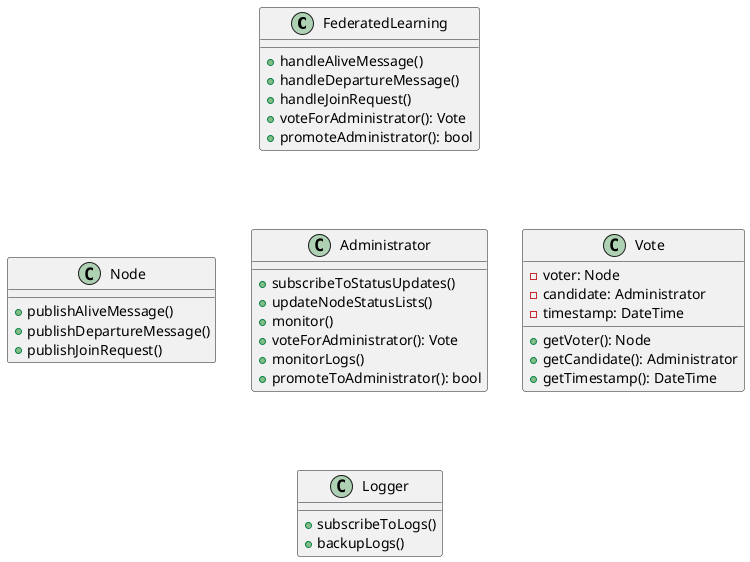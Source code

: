 @startuml
!define RECTANGLE class

RECTANGLE FederatedLearning {
  + handleAliveMessage()
  + handleDepartureMessage()
  + handleJoinRequest()
  + voteForAdministrator(): Vote
  + promoteAdministrator(): bool
}

RECTANGLE Node {
  + publishAliveMessage()
  + publishDepartureMessage()
  + publishJoinRequest()
}

RECTANGLE Administrator {
  + subscribeToStatusUpdates()
  + updateNodeStatusLists()
  + monitor()
  + voteForAdministrator(): Vote
  + monitorLogs()
  + promoteToAdministrator(): bool
}

RECTANGLE Logger {
  + subscribeToLogs()
  + backupLogs()
}

RECTANGLE Vote {
  - voter: Node
  - candidate: Administrator
  - timestamp: DateTime
  + getVoter(): Node
  + getCandidate(): Administrator
  + getTimestamp(): DateTime
}

FederatedLearning -[hidden]-> Node: <<uses>>
FederatedLearning -[hidden]-> Administrator: <<uses>>
FederatedLearning -[hidden]-> Vote: <<uses>>
Administrator -[hidden]-> Logger: <<uses>>

@enduml
